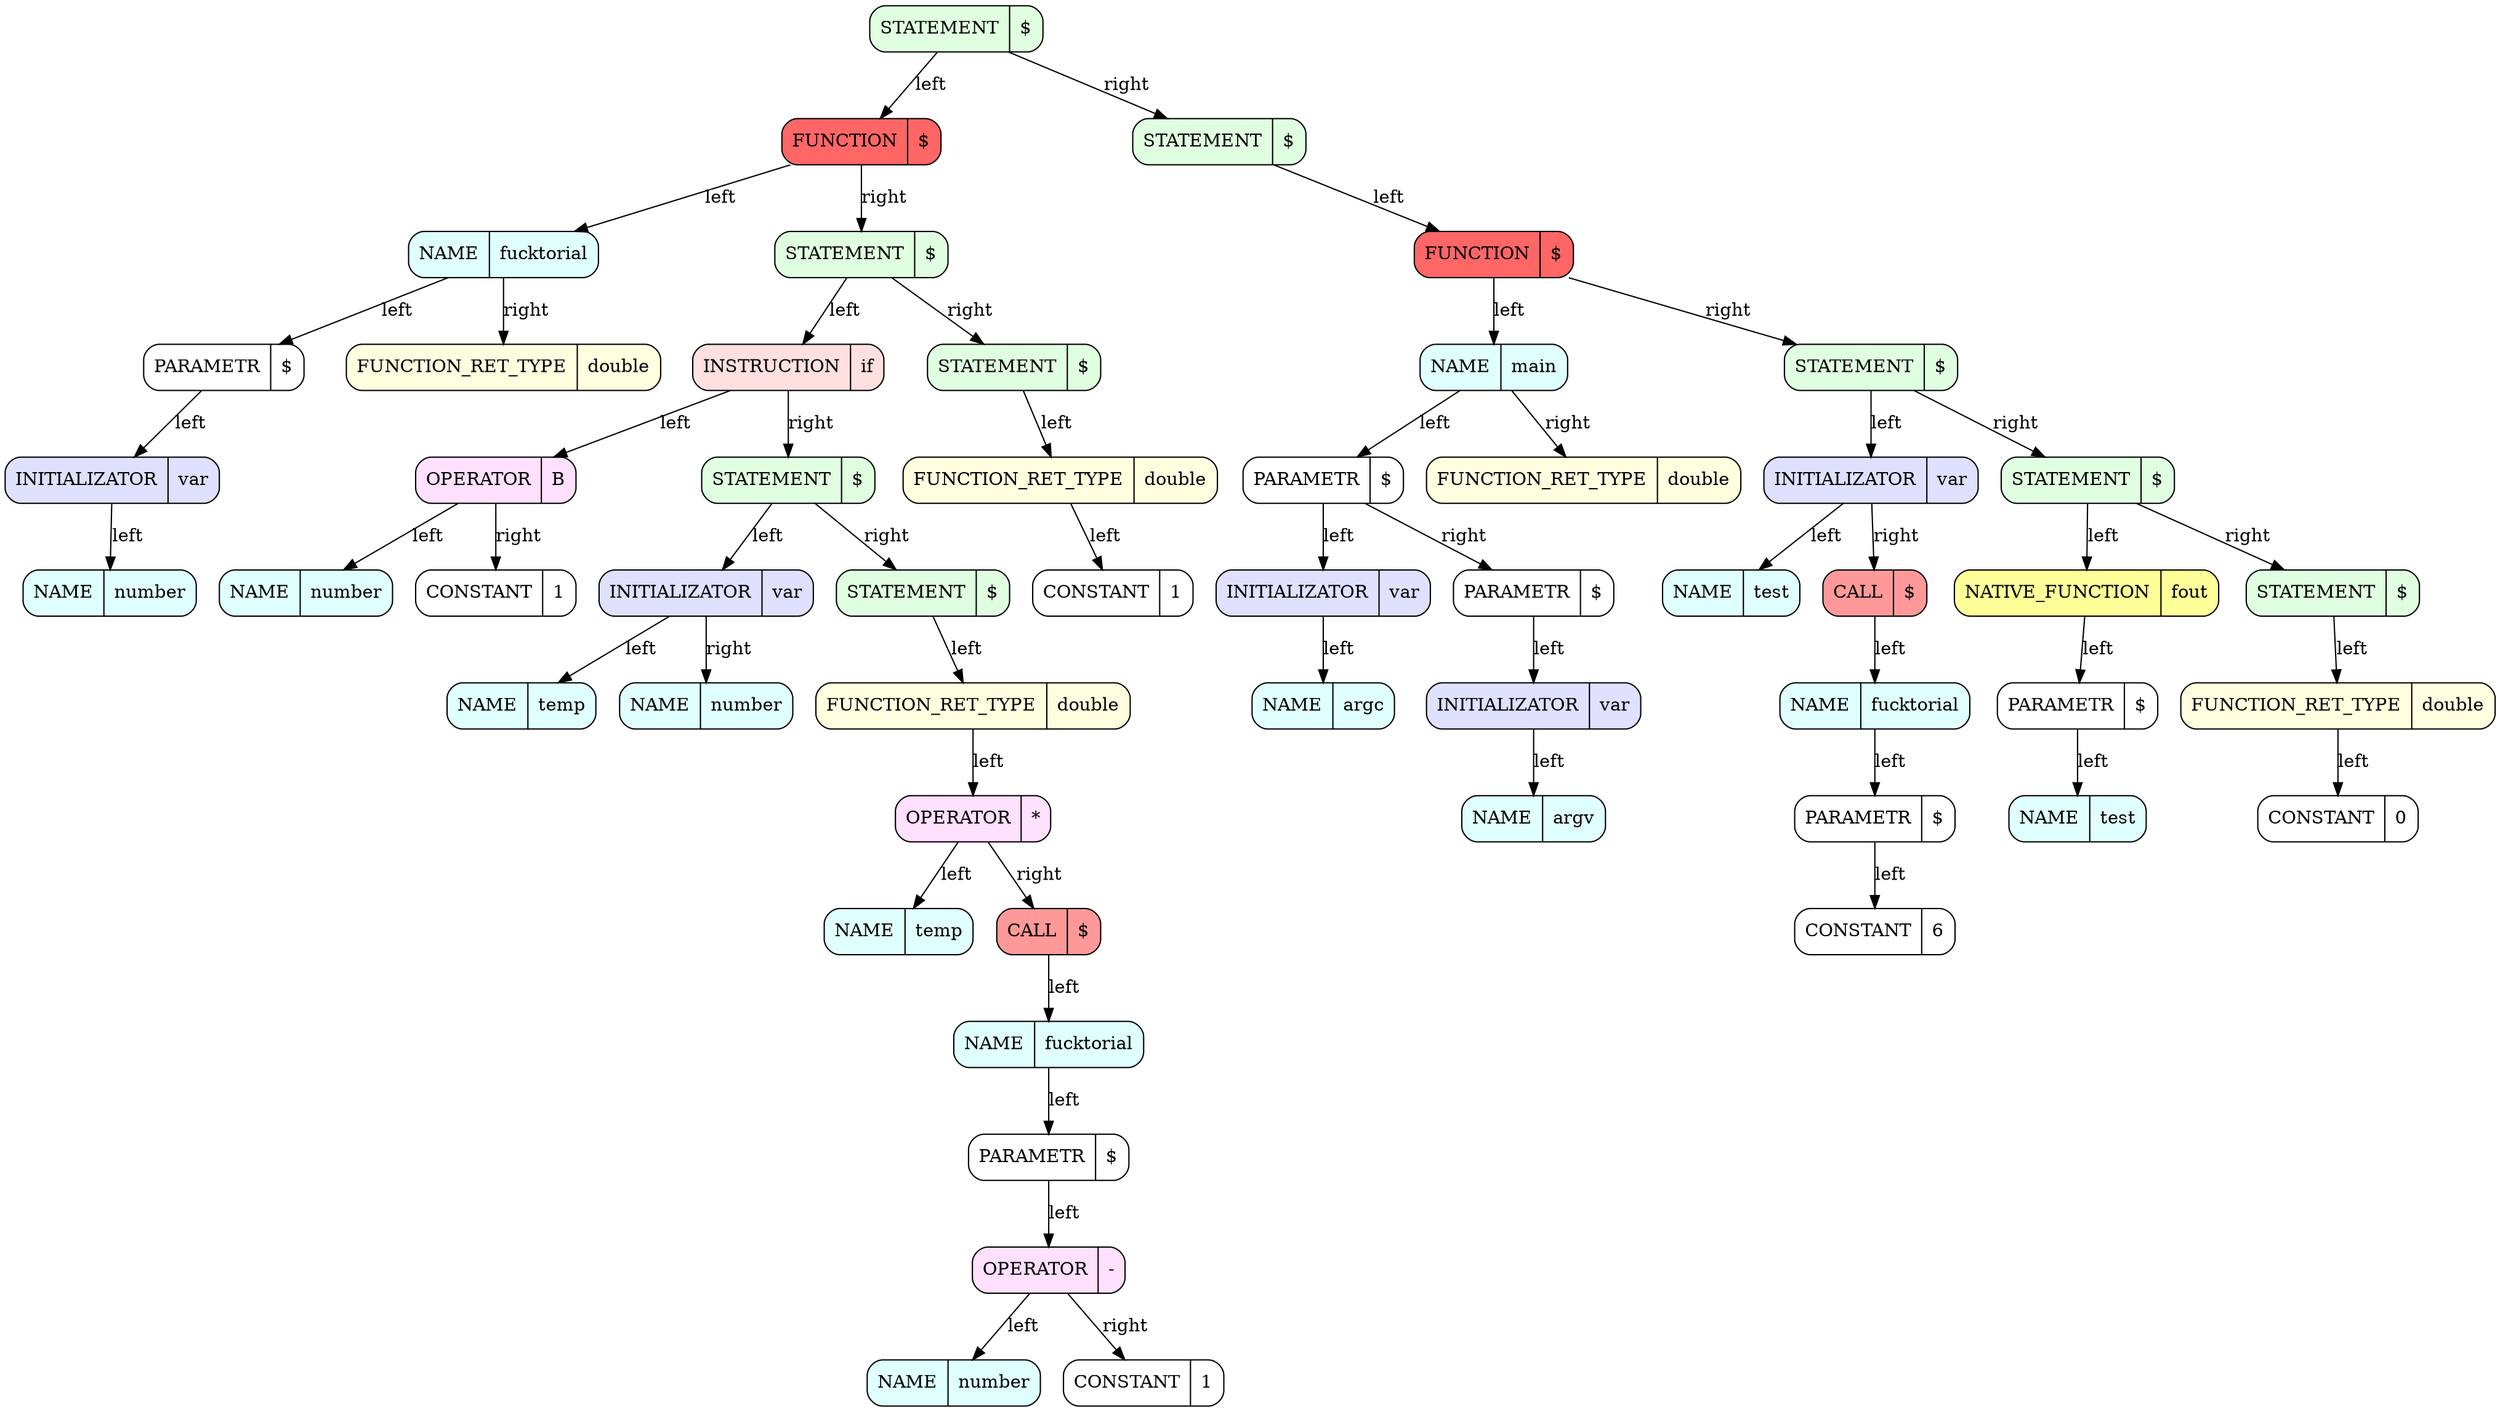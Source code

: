 ########################################################### SetDot
digraph 
{
rankdir = TB # RANKDIR
		node_0x563fb5f33c00 [style = filled, fillcolor = "#E0FFE0", shape = Mrecord label =  "STATEMENT | {$}"]
		node_0x563fb5f33c38 [style = filled, fillcolor = "#FF6666", shape = Mrecord label =  "FUNCTION | {$}"]
		node_0x563fb5f33c70 [style = filled, fillcolor = "#E0FFFF", shape = Mrecord label =  "NAME | {fucktorial}"]
		node_0x563fb5f33ca8 [style = filled, fillcolor = "#FFFFFF", shape = Mrecord label =  "PARAMETR | {$}"]
		node_0x563fb5f33ce0 [style = filled, fillcolor = "#E0E0FF", shape = Mrecord label =  "INITIALIZATOR | {var}"]
		node_0x563fb5f33d18 [style = filled, fillcolor = "#E0FFFF", shape = Mrecord label =  "NAME | {number}"]
		node_0x563fb5f33ce0 -> node_0x563fb5f33d18 [label = "left"]
		node_0x563fb5f33ca8 -> node_0x563fb5f33ce0 [label = "left"]
		node_0x563fb5f33c70 -> node_0x563fb5f33ca8 [label = "left"]
		node_0x563fb5f33d50 [style = filled, fillcolor = "#FFFFE0", shape = Mrecord label =  "FUNCTION_RET_TYPE | {double}"]
		node_0x563fb5f33c70 -> node_0x563fb5f33d50 [label = "right"]
		node_0x563fb5f33c38 -> node_0x563fb5f33c70 [label = "left"]
		node_0x563fb5f33d88 [style = filled, fillcolor = "#E0FFE0", shape = Mrecord label =  "STATEMENT | {$}"]
		node_0x563fb5f33dc0 [style = filled, fillcolor = "#FFE0E0", shape = Mrecord label =  "INSTRUCTION | {if}"]
		node_0x563fb5f33df8 [style = filled, fillcolor = "#FFE0FF", shape = Mrecord label =  "OPERATOR | {B}"]
		node_0x563fb5f33e30 [style = filled, fillcolor = "#E0FFFF", shape = Mrecord label =  "NAME | {number}"]
		node_0x563fb5f33df8 -> node_0x563fb5f33e30 [label = "left"]
		node_0x563fb5f33e68 [style = filled, fillcolor = "#FFFFFF", shape = Mrecord label =  "CONSTANT | {1}"]
		node_0x563fb5f33df8 -> node_0x563fb5f33e68 [label = "right"]
		node_0x563fb5f33dc0 -> node_0x563fb5f33df8 [label = "left"]
		node_0x563fb5f33ea0 [style = filled, fillcolor = "#E0FFE0", shape = Mrecord label =  "STATEMENT | {$}"]
		node_0x563fb5f33ed8 [style = filled, fillcolor = "#E0E0FF", shape = Mrecord label =  "INITIALIZATOR | {var}"]
		node_0x563fb5f33f10 [style = filled, fillcolor = "#E0FFFF", shape = Mrecord label =  "NAME | {temp}"]
		node_0x563fb5f33ed8 -> node_0x563fb5f33f10 [label = "left"]
		node_0x563fb5f33f48 [style = filled, fillcolor = "#E0FFFF", shape = Mrecord label =  "NAME | {number}"]
		node_0x563fb5f33ed8 -> node_0x563fb5f33f48 [label = "right"]
		node_0x563fb5f33ea0 -> node_0x563fb5f33ed8 [label = "left"]
		node_0x563fb5f33f80 [style = filled, fillcolor = "#E0FFE0", shape = Mrecord label =  "STATEMENT | {$}"]
		node_0x563fb5f33fb8 [style = filled, fillcolor = "#FFFFE0", shape = Mrecord label =  "FUNCTION_RET_TYPE | {double}"]
		node_0x563fb5f33ff0 [style = filled, fillcolor = "#FFE0FF", shape = Mrecord label =  "OPERATOR | {*}"]
		node_0x563fb5f34028 [style = filled, fillcolor = "#E0FFFF", shape = Mrecord label =  "NAME | {temp}"]
		node_0x563fb5f33ff0 -> node_0x563fb5f34028 [label = "left"]
		node_0x563fb5f34060 [style = filled, fillcolor = "#FF9999", shape = Mrecord label =  "CALL | {$}"]
		node_0x563fb5f34098 [style = filled, fillcolor = "#E0FFFF", shape = Mrecord label =  "NAME | {fucktorial}"]
		node_0x563fb5f340d0 [style = filled, fillcolor = "#FFFFFF", shape = Mrecord label =  "PARAMETR | {$}"]
		node_0x563fb5f34108 [style = filled, fillcolor = "#FFE0FF", shape = Mrecord label =  "OPERATOR | {-}"]
		node_0x563fb5f34140 [style = filled, fillcolor = "#E0FFFF", shape = Mrecord label =  "NAME | {number}"]
		node_0x563fb5f34108 -> node_0x563fb5f34140 [label = "left"]
		node_0x563fb5f34178 [style = filled, fillcolor = "#FFFFFF", shape = Mrecord label =  "CONSTANT | {1}"]
		node_0x563fb5f34108 -> node_0x563fb5f34178 [label = "right"]
		node_0x563fb5f340d0 -> node_0x563fb5f34108 [label = "left"]
		node_0x563fb5f34098 -> node_0x563fb5f340d0 [label = "left"]
		node_0x563fb5f34060 -> node_0x563fb5f34098 [label = "left"]
		node_0x563fb5f33ff0 -> node_0x563fb5f34060 [label = "right"]
		node_0x563fb5f33fb8 -> node_0x563fb5f33ff0 [label = "left"]
		node_0x563fb5f33f80 -> node_0x563fb5f33fb8 [label = "left"]
		node_0x563fb5f33ea0 -> node_0x563fb5f33f80 [label = "right"]
		node_0x563fb5f33dc0 -> node_0x563fb5f33ea0 [label = "right"]
		node_0x563fb5f33d88 -> node_0x563fb5f33dc0 [label = "left"]
		node_0x563fb5f341b0 [style = filled, fillcolor = "#E0FFE0", shape = Mrecord label =  "STATEMENT | {$}"]
		node_0x563fb5f341e8 [style = filled, fillcolor = "#FFFFE0", shape = Mrecord label =  "FUNCTION_RET_TYPE | {double}"]
		node_0x563fb5f34220 [style = filled, fillcolor = "#FFFFFF", shape = Mrecord label =  "CONSTANT | {1}"]
		node_0x563fb5f341e8 -> node_0x563fb5f34220 [label = "left"]
		node_0x563fb5f341b0 -> node_0x563fb5f341e8 [label = "left"]
		node_0x563fb5f33d88 -> node_0x563fb5f341b0 [label = "right"]
		node_0x563fb5f33c38 -> node_0x563fb5f33d88 [label = "right"]
		node_0x563fb5f33c00 -> node_0x563fb5f33c38 [label = "left"]
		node_0x563fb5f34258 [style = filled, fillcolor = "#E0FFE0", shape = Mrecord label =  "STATEMENT | {$}"]
		node_0x563fb5f34290 [style = filled, fillcolor = "#FF6666", shape = Mrecord label =  "FUNCTION | {$}"]
		node_0x563fb5f342c8 [style = filled, fillcolor = "#E0FFFF", shape = Mrecord label =  "NAME | {main}"]
		node_0x563fb5f34300 [style = filled, fillcolor = "#FFFFFF", shape = Mrecord label =  "PARAMETR | {$}"]
		node_0x563fb5f34338 [style = filled, fillcolor = "#E0E0FF", shape = Mrecord label =  "INITIALIZATOR | {var}"]
		node_0x563fb5f34370 [style = filled, fillcolor = "#E0FFFF", shape = Mrecord label =  "NAME | {argc}"]
		node_0x563fb5f34338 -> node_0x563fb5f34370 [label = "left"]
		node_0x563fb5f34300 -> node_0x563fb5f34338 [label = "left"]
		node_0x563fb5f343a8 [style = filled, fillcolor = "#FFFFFF", shape = Mrecord label =  "PARAMETR | {$}"]
		node_0x563fb5f343e0 [style = filled, fillcolor = "#E0E0FF", shape = Mrecord label =  "INITIALIZATOR | {var}"]
		node_0x563fb5f34418 [style = filled, fillcolor = "#E0FFFF", shape = Mrecord label =  "NAME | {argv}"]
		node_0x563fb5f343e0 -> node_0x563fb5f34418 [label = "left"]
		node_0x563fb5f343a8 -> node_0x563fb5f343e0 [label = "left"]
		node_0x563fb5f34300 -> node_0x563fb5f343a8 [label = "right"]
		node_0x563fb5f342c8 -> node_0x563fb5f34300 [label = "left"]
		node_0x563fb5f34450 [style = filled, fillcolor = "#FFFFE0", shape = Mrecord label =  "FUNCTION_RET_TYPE | {double}"]
		node_0x563fb5f342c8 -> node_0x563fb5f34450 [label = "right"]
		node_0x563fb5f34290 -> node_0x563fb5f342c8 [label = "left"]
		node_0x563fb5f34488 [style = filled, fillcolor = "#E0FFE0", shape = Mrecord label =  "STATEMENT | {$}"]
		node_0x563fb5f344c0 [style = filled, fillcolor = "#E0E0FF", shape = Mrecord label =  "INITIALIZATOR | {var}"]
		node_0x563fb5f344f8 [style = filled, fillcolor = "#E0FFFF", shape = Mrecord label =  "NAME | {test}"]
		node_0x563fb5f344c0 -> node_0x563fb5f344f8 [label = "left"]
		node_0x563fb5f34530 [style = filled, fillcolor = "#FF9999", shape = Mrecord label =  "CALL | {$}"]
		node_0x563fb5f34568 [style = filled, fillcolor = "#E0FFFF", shape = Mrecord label =  "NAME | {fucktorial}"]
		node_0x563fb5f345a0 [style = filled, fillcolor = "#FFFFFF", shape = Mrecord label =  "PARAMETR | {$}"]
		node_0x563fb5f345d8 [style = filled, fillcolor = "#FFFFFF", shape = Mrecord label =  "CONSTANT | {6}"]
		node_0x563fb5f345a0 -> node_0x563fb5f345d8 [label = "left"]
		node_0x563fb5f34568 -> node_0x563fb5f345a0 [label = "left"]
		node_0x563fb5f34530 -> node_0x563fb5f34568 [label = "left"]
		node_0x563fb5f344c0 -> node_0x563fb5f34530 [label = "right"]
		node_0x563fb5f34488 -> node_0x563fb5f344c0 [label = "left"]
		node_0x563fb5f34610 [style = filled, fillcolor = "#E0FFE0", shape = Mrecord label =  "STATEMENT | {$}"]
		node_0x563fb5f34648 [style = filled, fillcolor = "#FFFF99", shape = Mrecord label =  "NATIVE_FUNCTION | {fout}"]
		node_0x563fb5f34680 [style = filled, fillcolor = "#FFFFFF", shape = Mrecord label =  "PARAMETR | {$}"]
		node_0x563fb5f346b8 [style = filled, fillcolor = "#E0FFFF", shape = Mrecord label =  "NAME | {test}"]
		node_0x563fb5f34680 -> node_0x563fb5f346b8 [label = "left"]
		node_0x563fb5f34648 -> node_0x563fb5f34680 [label = "left"]
		node_0x563fb5f34610 -> node_0x563fb5f34648 [label = "left"]
		node_0x563fb5f346f0 [style = filled, fillcolor = "#E0FFE0", shape = Mrecord label =  "STATEMENT | {$}"]
		node_0x563fb5f34728 [style = filled, fillcolor = "#FFFFE0", shape = Mrecord label =  "FUNCTION_RET_TYPE | {double}"]
		node_0x563fb5f34760 [style = filled, fillcolor = "#FFFFFF", shape = Mrecord label =  "CONSTANT | {0}"]
		node_0x563fb5f34728 -> node_0x563fb5f34760 [label = "left"]
		node_0x563fb5f346f0 -> node_0x563fb5f34728 [label = "left"]
		node_0x563fb5f34610 -> node_0x563fb5f346f0 [label = "right"]
		node_0x563fb5f34488 -> node_0x563fb5f34610 [label = "right"]
		node_0x563fb5f34290 -> node_0x563fb5f34488 [label = "right"]
		node_0x563fb5f34258 -> node_0x563fb5f34290 [label = "left"]
		node_0x563fb5f33c00 -> node_0x563fb5f34258 [label = "right"]
########################################################### SetEndDot

}